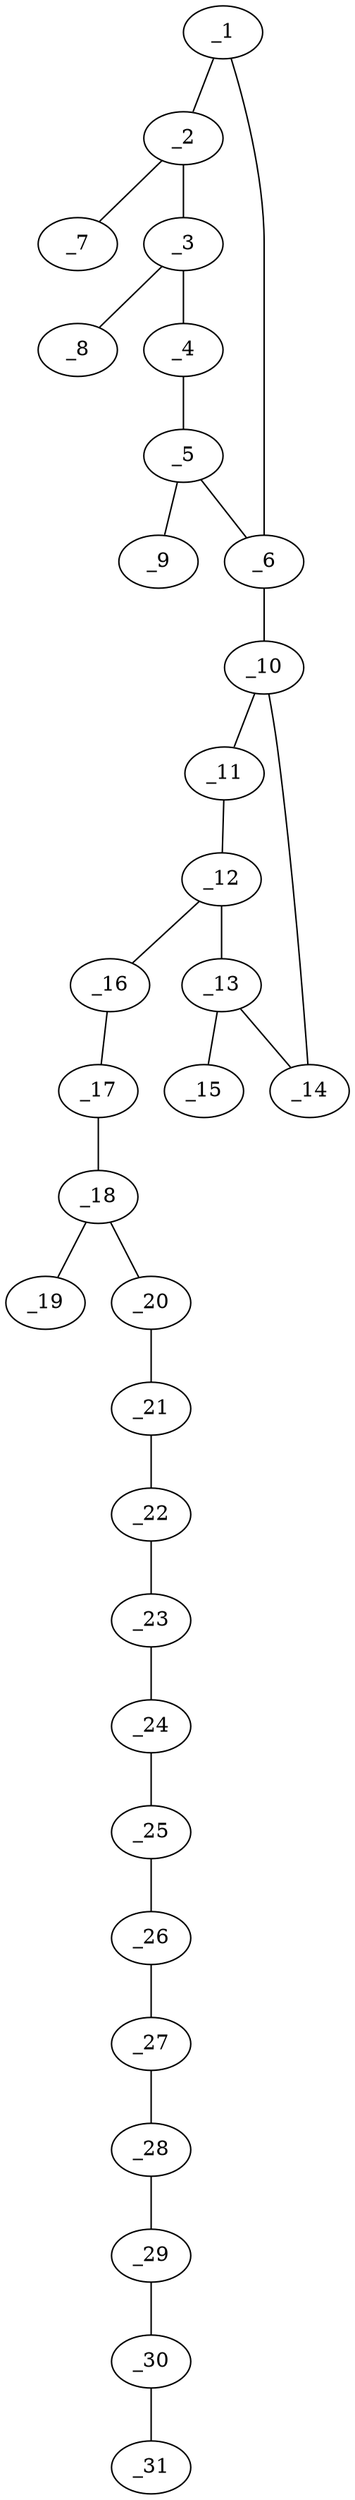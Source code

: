 graph molid662830 {
	_1	 [charge=0,
		chem=1,
		symbol="C  ",
		x="15.0299",
		y="-3.1397"];
	_2	 [charge=0,
		chem=1,
		symbol="C  ",
		x="15.0299",
		y="-4.1397"];
	_1 -- _2	 [valence=2];
	_6	 [charge=0,
		chem=4,
		symbol="N  ",
		x="14.1639",
		y="-2.6397"];
	_1 -- _6	 [valence=1];
	_3	 [charge=0,
		chem=1,
		symbol="C  ",
		x="14.1639",
		y="-4.6397"];
	_2 -- _3	 [valence=1];
	_7	 [charge=0,
		chem=1,
		symbol="C  ",
		x="15.8959",
		y="-4.6397"];
	_2 -- _7	 [valence=1];
	_4	 [charge=0,
		chem=4,
		symbol="N  ",
		x="13.2979",
		y="-4.1397"];
	_3 -- _4	 [valence=1];
	_8	 [charge=0,
		chem=2,
		symbol="O  ",
		x="14.1639",
		y="-5.6397"];
	_3 -- _8	 [valence=2];
	_5	 [charge=0,
		chem=1,
		symbol="C  ",
		x="13.2979",
		y="-3.1397"];
	_4 -- _5	 [valence=1];
	_5 -- _6	 [valence=1];
	_9	 [charge=0,
		chem=2,
		symbol="O  ",
		x="12.4318",
		y="-2.6397"];
	_5 -- _9	 [valence=2];
	_10	 [charge=0,
		chem=1,
		symbol="C  ",
		x="14.1639",
		y="-1.6397"];
	_6 -- _10	 [valence=1];
	_11	 [charge=0,
		chem=2,
		symbol="O  ",
		x="13.3549",
		y="-1.0519"];
	_10 -- _11	 [valence=1];
	_14	 [charge=0,
		chem=1,
		symbol="C  ",
		x="14.9729",
		y="-1.0519"];
	_10 -- _14	 [valence=1];
	_12	 [charge=0,
		chem=1,
		symbol="C  ",
		x="13.6639",
		y="-0.1008"];
	_11 -- _12	 [valence=1];
	_13	 [charge=0,
		chem=1,
		symbol="C  ",
		x="14.6639",
		y="-0.1008"];
	_12 -- _13	 [valence=1];
	_16	 [charge=0,
		chem=1,
		symbol="C  ",
		x="13.0761",
		y="0.7082"];
	_12 -- _16	 [valence=1];
	_13 -- _14	 [valence=1];
	_15	 [charge=0,
		chem=22,
		symbol="F  ",
		x="15.2517",
		y="0.7082"];
	_13 -- _15	 [valence=1];
	_17	 [charge=0,
		chem=2,
		symbol="O  ",
		x="12.0816",
		y="0.6037"];
	_16 -- _17	 [valence=1];
	_18	 [charge=0,
		chem=1,
		symbol="C  ",
		x="11.4938",
		y="1.4127"];
	_17 -- _18	 [valence=1];
	_19	 [charge=0,
		chem=2,
		symbol="O  ",
		x="11.9006",
		y="2.3262"];
	_18 -- _19	 [valence=2];
	_20	 [charge=0,
		chem=1,
		symbol="C  ",
		x="10.4993",
		y="1.3082"];
	_18 -- _20	 [valence=1];
	_21	 [charge=0,
		chem=1,
		symbol="C  ",
		x="9.9115",
		y="2.1172"];
	_20 -- _21	 [valence=1];
	_22	 [charge=0,
		chem=1,
		symbol="C  ",
		x="8.917",
		y="2.0127"];
	_21 -- _22	 [valence=1];
	_23	 [charge=0,
		chem=1,
		symbol="C  ",
		x="8.3292",
		y="2.8217"];
	_22 -- _23	 [valence=1];
	_24	 [charge=0,
		chem=1,
		symbol="C  ",
		x="7.3347",
		y="2.7172"];
	_23 -- _24	 [valence=1];
	_25	 [charge=0,
		chem=1,
		symbol="C  ",
		x="6.7469",
		y="3.5262"];
	_24 -- _25	 [valence=1];
	_26	 [charge=0,
		chem=1,
		symbol="C  ",
		x="5.7524",
		y="3.4217"];
	_25 -- _26	 [valence=1];
	_27	 [charge=0,
		chem=1,
		symbol="C  ",
		x="5.1646",
		y="4.2307"];
	_26 -- _27	 [valence=1];
	_28	 [charge=0,
		chem=1,
		symbol="C  ",
		x="4.1701",
		y="4.1261"];
	_27 -- _28	 [valence=1];
	_29	 [charge=0,
		chem=1,
		symbol="C  ",
		x="3.5823",
		y="4.9352"];
	_28 -- _29	 [valence=1];
	_30	 [charge=0,
		chem=1,
		symbol="C  ",
		x="2.5878",
		y="4.8306"];
	_29 -- _30	 [valence=1];
	_31	 [charge=0,
		chem=10,
		symbol="Br ",
		x=2,
		y="5.6397"];
	_30 -- _31	 [valence=1];
}
